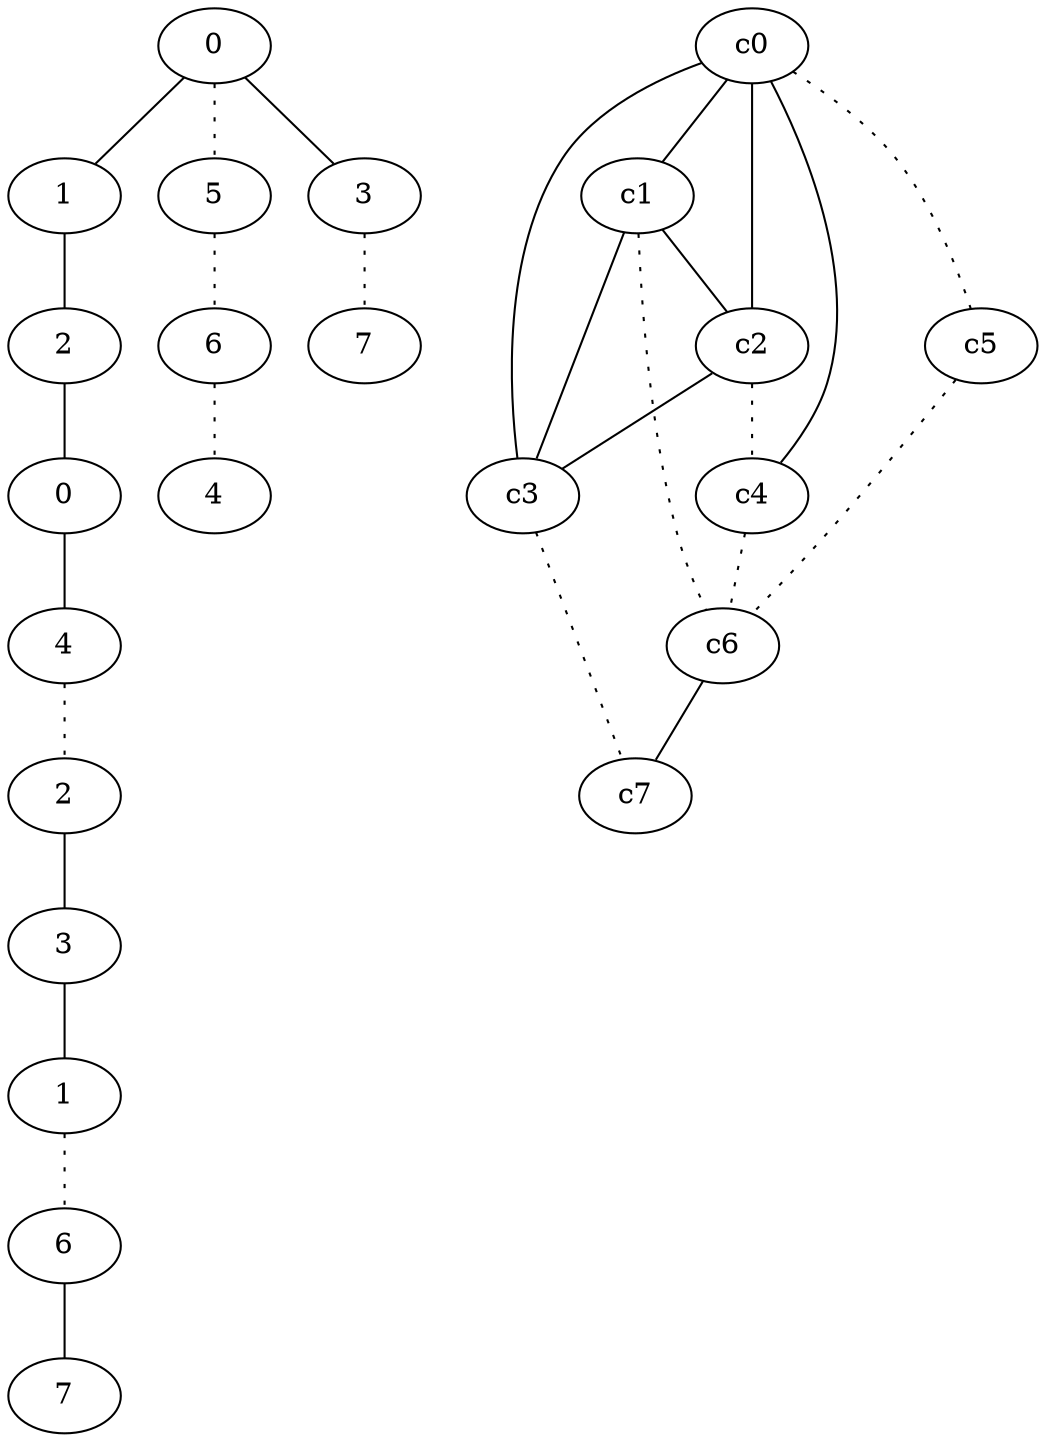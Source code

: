 graph {
a0[label=0];
a1[label=1];
a2[label=2];
a3[label=0];
a4[label=4];
a5[label=2];
a6[label=3];
a7[label=1];
a8[label=6];
a9[label=7];
a10[label=5];
a11[label=6];
a12[label=4];
a13[label=3];
a14[label=7];
a0 -- a1;
a0 -- a10 [style=dotted];
a0 -- a13;
a1 -- a2;
a2 -- a3;
a3 -- a4;
a4 -- a5 [style=dotted];
a5 -- a6;
a6 -- a7;
a7 -- a8 [style=dotted];
a8 -- a9;
a10 -- a11 [style=dotted];
a11 -- a12 [style=dotted];
a13 -- a14 [style=dotted];
c0 -- c1;
c0 -- c2;
c0 -- c3;
c0 -- c4;
c0 -- c5 [style=dotted];
c1 -- c2;
c1 -- c3;
c1 -- c6 [style=dotted];
c2 -- c3;
c2 -- c4 [style=dotted];
c3 -- c7 [style=dotted];
c4 -- c6 [style=dotted];
c5 -- c6 [style=dotted];
c6 -- c7;
}

